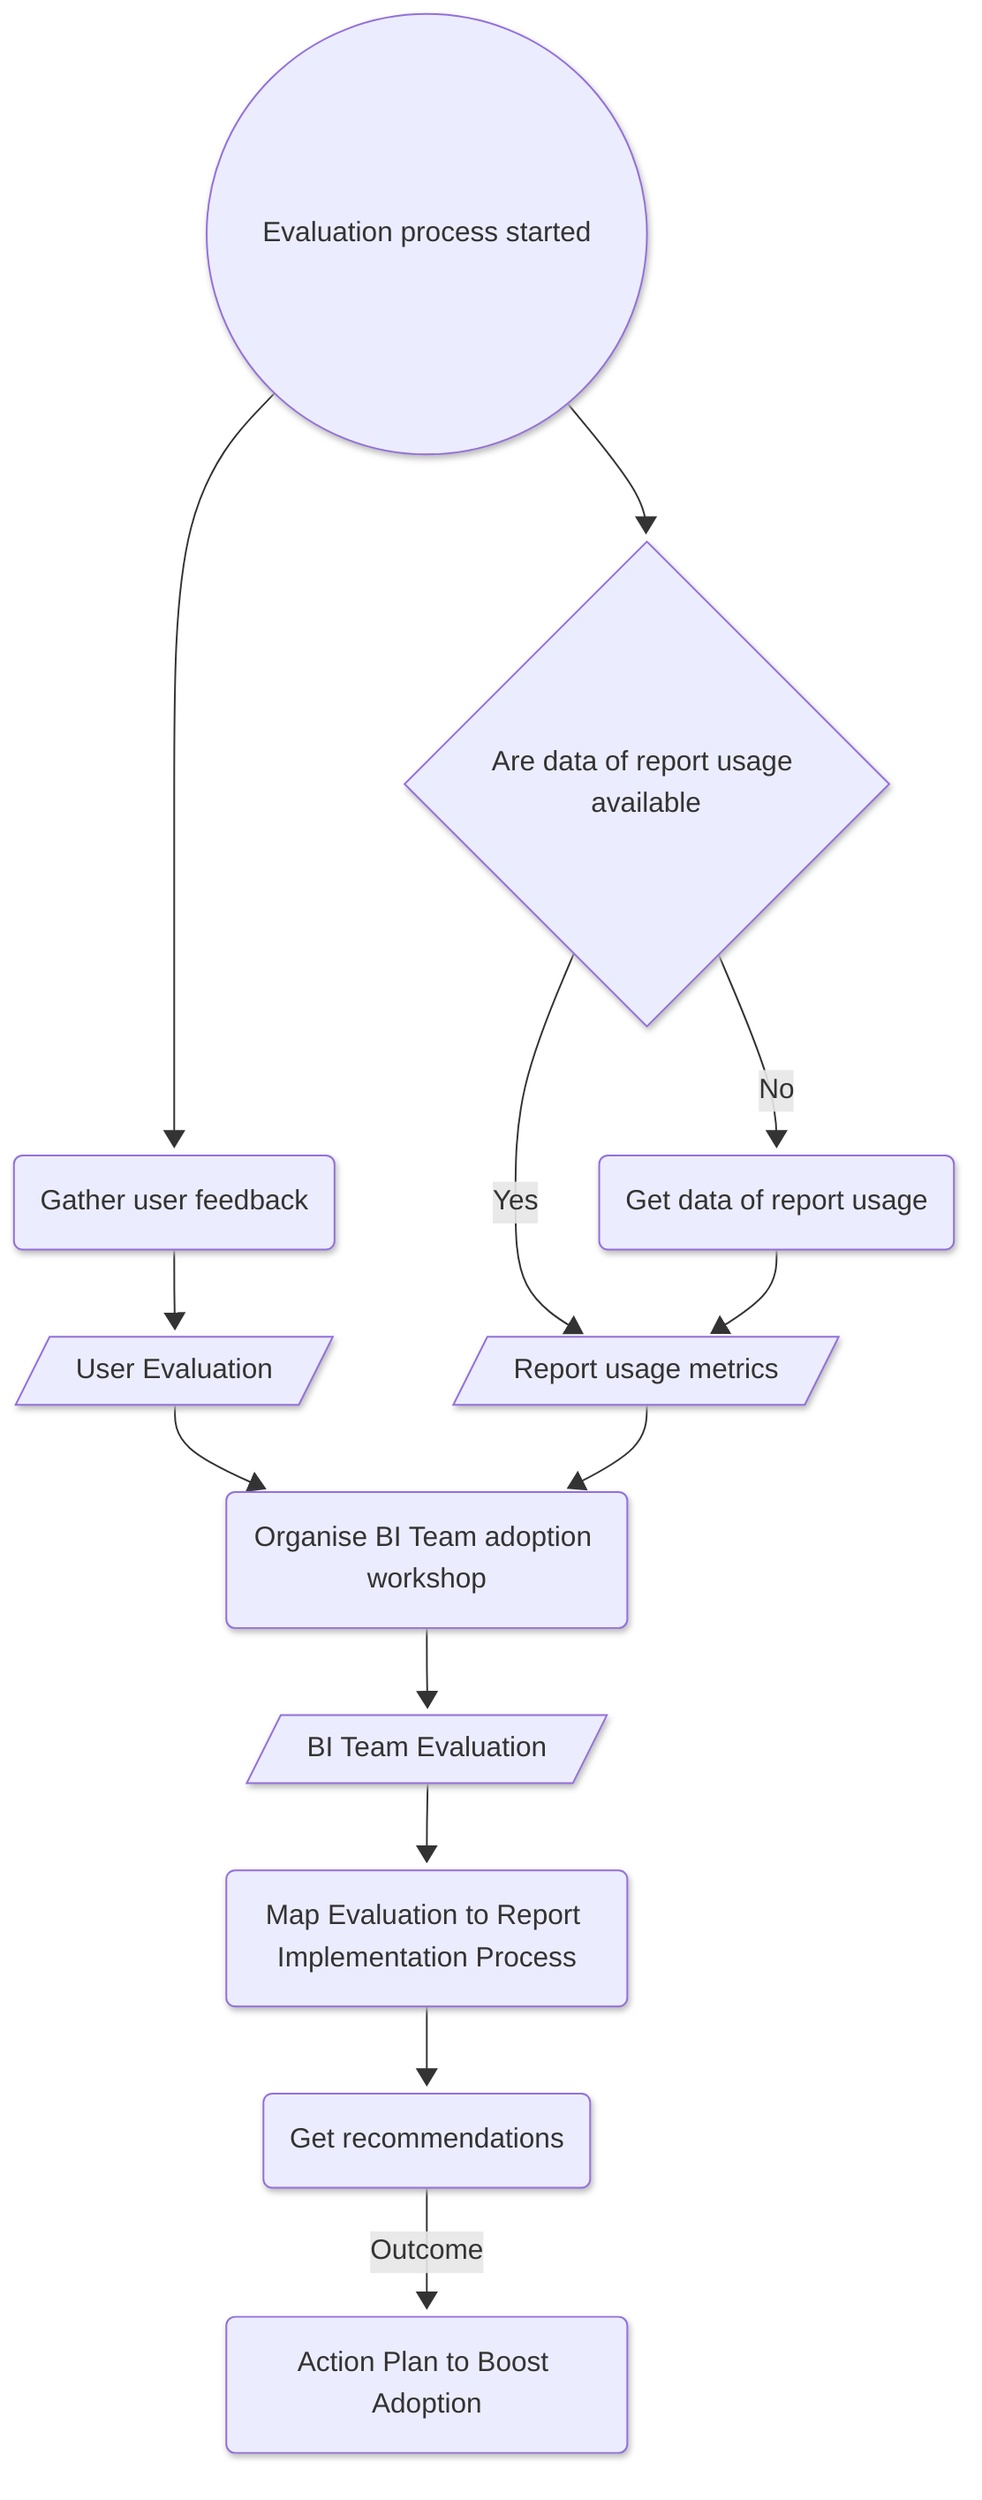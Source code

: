 ---
config:
  theme: mc
  look: neo
  layout: dagre
---
flowchart TD
    AA(("Evaluation process started")) --> B("Gather user feedback") & C{"Are data of report usage available"}
    C -- Yes --> D[/"Report usage metrics"/]
    C -- No --> E("Get data of report usage")
    B --> F[/"User Evaluation"/]
    E --> D
    F --> H("Organise BI Team adoption workshop")
    D --> H
    H --> I[/"BI Team Evaluation"/]
    I --> J("Map Evaluation to Report Implementation Process")
    J --> K("Get recommendations")
    K -- Outcome --> L("Action Plan to Boost Adoption")